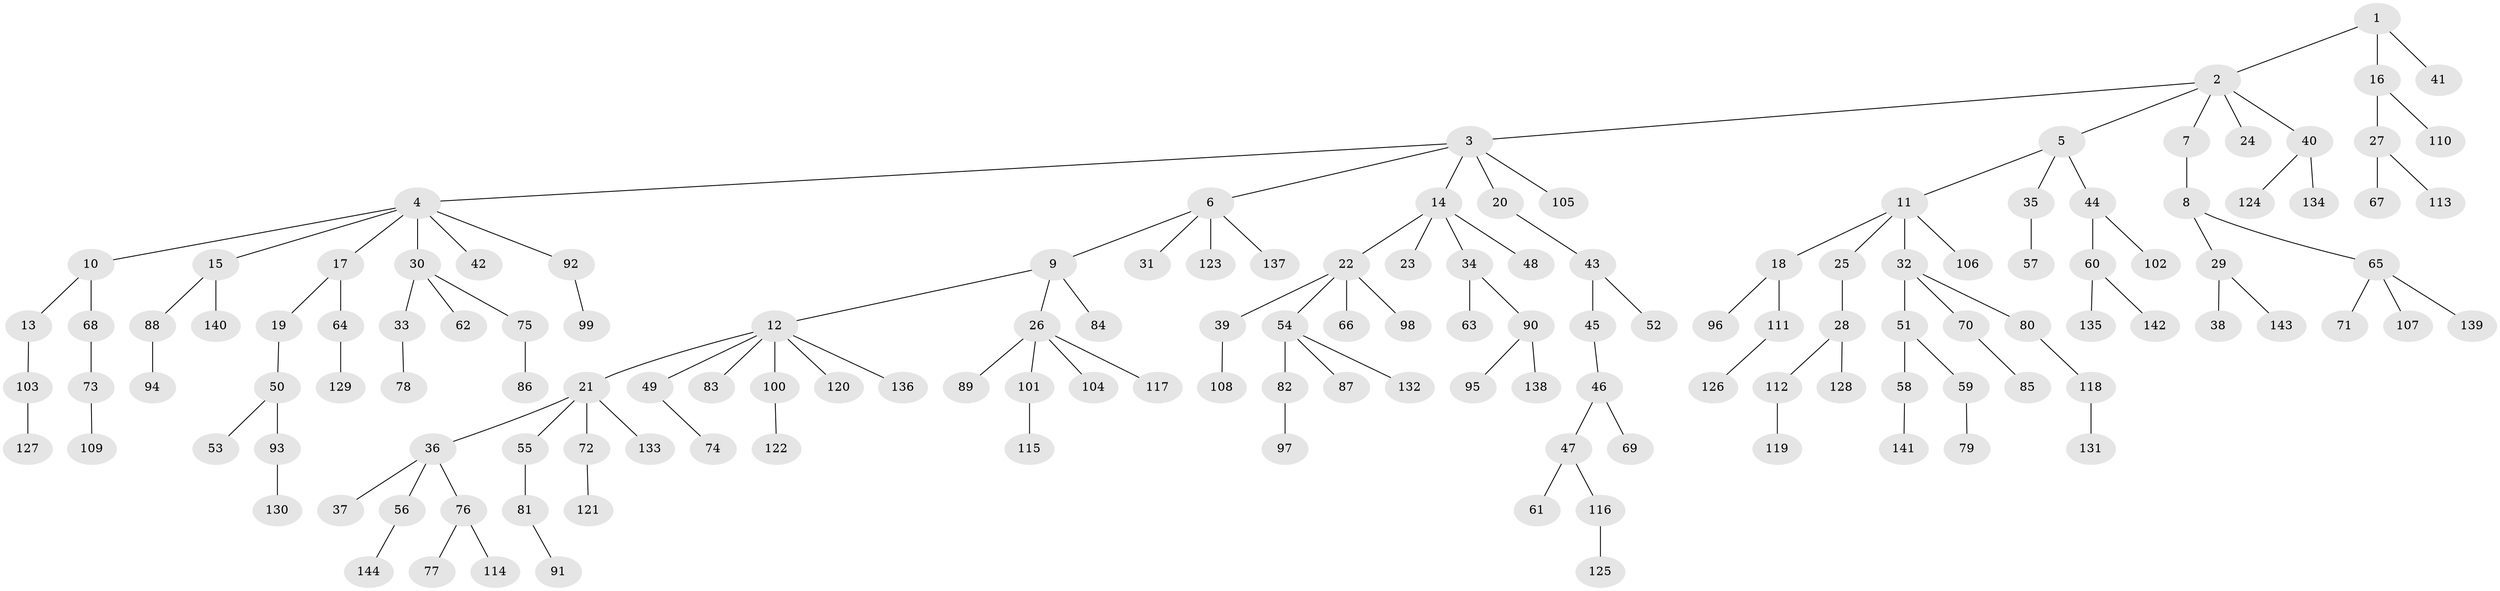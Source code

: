 // coarse degree distribution, {6: 0.017543859649122806, 10: 0.017543859649122806, 5: 0.03508771929824561, 4: 0.03508771929824561, 2: 0.17543859649122806, 3: 0.08771929824561403, 8: 0.017543859649122806, 1: 0.6140350877192983}
// Generated by graph-tools (version 1.1) at 2025/19/03/04/25 18:19:19]
// undirected, 144 vertices, 143 edges
graph export_dot {
graph [start="1"]
  node [color=gray90,style=filled];
  1;
  2;
  3;
  4;
  5;
  6;
  7;
  8;
  9;
  10;
  11;
  12;
  13;
  14;
  15;
  16;
  17;
  18;
  19;
  20;
  21;
  22;
  23;
  24;
  25;
  26;
  27;
  28;
  29;
  30;
  31;
  32;
  33;
  34;
  35;
  36;
  37;
  38;
  39;
  40;
  41;
  42;
  43;
  44;
  45;
  46;
  47;
  48;
  49;
  50;
  51;
  52;
  53;
  54;
  55;
  56;
  57;
  58;
  59;
  60;
  61;
  62;
  63;
  64;
  65;
  66;
  67;
  68;
  69;
  70;
  71;
  72;
  73;
  74;
  75;
  76;
  77;
  78;
  79;
  80;
  81;
  82;
  83;
  84;
  85;
  86;
  87;
  88;
  89;
  90;
  91;
  92;
  93;
  94;
  95;
  96;
  97;
  98;
  99;
  100;
  101;
  102;
  103;
  104;
  105;
  106;
  107;
  108;
  109;
  110;
  111;
  112;
  113;
  114;
  115;
  116;
  117;
  118;
  119;
  120;
  121;
  122;
  123;
  124;
  125;
  126;
  127;
  128;
  129;
  130;
  131;
  132;
  133;
  134;
  135;
  136;
  137;
  138;
  139;
  140;
  141;
  142;
  143;
  144;
  1 -- 2;
  1 -- 16;
  1 -- 41;
  2 -- 3;
  2 -- 5;
  2 -- 7;
  2 -- 24;
  2 -- 40;
  3 -- 4;
  3 -- 6;
  3 -- 14;
  3 -- 20;
  3 -- 105;
  4 -- 10;
  4 -- 15;
  4 -- 17;
  4 -- 30;
  4 -- 42;
  4 -- 92;
  5 -- 11;
  5 -- 35;
  5 -- 44;
  6 -- 9;
  6 -- 31;
  6 -- 123;
  6 -- 137;
  7 -- 8;
  8 -- 29;
  8 -- 65;
  9 -- 12;
  9 -- 26;
  9 -- 84;
  10 -- 13;
  10 -- 68;
  11 -- 18;
  11 -- 25;
  11 -- 32;
  11 -- 106;
  12 -- 21;
  12 -- 49;
  12 -- 83;
  12 -- 100;
  12 -- 120;
  12 -- 136;
  13 -- 103;
  14 -- 22;
  14 -- 23;
  14 -- 34;
  14 -- 48;
  15 -- 88;
  15 -- 140;
  16 -- 27;
  16 -- 110;
  17 -- 19;
  17 -- 64;
  18 -- 96;
  18 -- 111;
  19 -- 50;
  20 -- 43;
  21 -- 36;
  21 -- 55;
  21 -- 72;
  21 -- 133;
  22 -- 39;
  22 -- 54;
  22 -- 66;
  22 -- 98;
  25 -- 28;
  26 -- 89;
  26 -- 101;
  26 -- 104;
  26 -- 117;
  27 -- 67;
  27 -- 113;
  28 -- 112;
  28 -- 128;
  29 -- 38;
  29 -- 143;
  30 -- 33;
  30 -- 62;
  30 -- 75;
  32 -- 51;
  32 -- 70;
  32 -- 80;
  33 -- 78;
  34 -- 63;
  34 -- 90;
  35 -- 57;
  36 -- 37;
  36 -- 56;
  36 -- 76;
  39 -- 108;
  40 -- 124;
  40 -- 134;
  43 -- 45;
  43 -- 52;
  44 -- 60;
  44 -- 102;
  45 -- 46;
  46 -- 47;
  46 -- 69;
  47 -- 61;
  47 -- 116;
  49 -- 74;
  50 -- 53;
  50 -- 93;
  51 -- 58;
  51 -- 59;
  54 -- 82;
  54 -- 87;
  54 -- 132;
  55 -- 81;
  56 -- 144;
  58 -- 141;
  59 -- 79;
  60 -- 135;
  60 -- 142;
  64 -- 129;
  65 -- 71;
  65 -- 107;
  65 -- 139;
  68 -- 73;
  70 -- 85;
  72 -- 121;
  73 -- 109;
  75 -- 86;
  76 -- 77;
  76 -- 114;
  80 -- 118;
  81 -- 91;
  82 -- 97;
  88 -- 94;
  90 -- 95;
  90 -- 138;
  92 -- 99;
  93 -- 130;
  100 -- 122;
  101 -- 115;
  103 -- 127;
  111 -- 126;
  112 -- 119;
  116 -- 125;
  118 -- 131;
}
